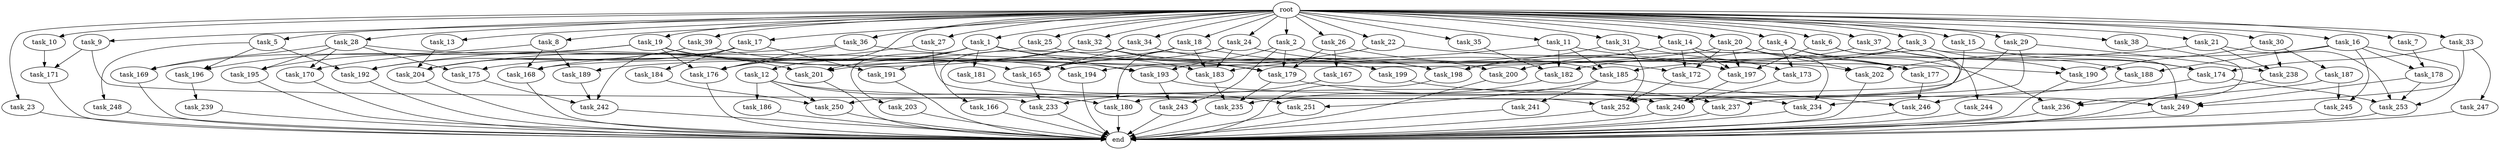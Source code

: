 digraph G {
  root [size="0.000000"];
  task_1 [size="10.240000"];
  task_2 [size="10.240000"];
  task_3 [size="10.240000"];
  task_4 [size="10.240000"];
  task_5 [size="10.240000"];
  task_6 [size="10.240000"];
  task_7 [size="10.240000"];
  task_8 [size="10.240000"];
  task_9 [size="10.240000"];
  task_10 [size="10.240000"];
  task_11 [size="10.240000"];
  task_12 [size="10.240000"];
  task_13 [size="10.240000"];
  task_14 [size="10.240000"];
  task_15 [size="10.240000"];
  task_16 [size="10.240000"];
  task_17 [size="10.240000"];
  task_18 [size="10.240000"];
  task_19 [size="10.240000"];
  task_20 [size="10.240000"];
  task_21 [size="10.240000"];
  task_22 [size="10.240000"];
  task_23 [size="10.240000"];
  task_24 [size="10.240000"];
  task_25 [size="10.240000"];
  task_26 [size="10.240000"];
  task_27 [size="10.240000"];
  task_28 [size="10.240000"];
  task_29 [size="10.240000"];
  task_30 [size="10.240000"];
  task_31 [size="10.240000"];
  task_32 [size="10.240000"];
  task_33 [size="10.240000"];
  task_34 [size="10.240000"];
  task_35 [size="10.240000"];
  task_36 [size="10.240000"];
  task_37 [size="10.240000"];
  task_38 [size="10.240000"];
  task_39 [size="10.240000"];
  task_165 [size="11424613007.360001"];
  task_166 [size="343597383.680000"];
  task_167 [size="773094113.280000"];
  task_168 [size="5669356830.720000"];
  task_169 [size="2491081031.680000"];
  task_170 [size="2491081031.680000"];
  task_171 [size="687194767.360000"];
  task_172 [size="4294967296.000000"];
  task_173 [size="15547781611.520000"];
  task_174 [size="14602888806.400000"];
  task_175 [size="4552665333.760000"];
  task_176 [size="8847632629.760000"];
  task_177 [size="10479720202.240000"];
  task_178 [size="5583457484.800000"];
  task_179 [size="11338713661.440001"];
  task_180 [size="14602888806.400000"];
  task_181 [size="2147483648.000000"];
  task_182 [size="10479720202.240000"];
  task_183 [size="18811956756.480000"];
  task_184 [size="1374389534.720000"];
  task_185 [size="13314398617.600000"];
  task_186 [size="2147483648.000000"];
  task_187 [size="5497558138.880000"];
  task_188 [size="4466765987.840000"];
  task_189 [size="3521873182.720000"];
  task_190 [size="15547781611.520000"];
  task_191 [size="5583457484.800000"];
  task_192 [size="3092376453.120000"];
  task_193 [size="10565619548.160000"];
  task_194 [size="7301444403.200000"];
  task_195 [size="4552665333.760000"];
  task_196 [size="5583457484.800000"];
  task_197 [size="17609365913.599998"];
  task_198 [size="16234976378.880001"];
  task_199 [size="4209067950.080000"];
  task_200 [size="6356551598.080000"];
  task_201 [size="8504035246.080000"];
  task_202 [size="3092376453.120000"];
  task_203 [size="2147483648.000000"];
  task_204 [size="7730941132.800000"];
  task_233 [size="9448928051.200001"];
  task_234 [size="9448928051.200001"];
  task_235 [size="21045339750.400002"];
  task_236 [size="14259291422.720001"];
  task_237 [size="15547781611.520000"];
  task_238 [size="9792525434.880001"];
  task_239 [size="5497558138.880000"];
  task_240 [size="7988639170.560000"];
  task_241 [size="6957847019.520000"];
  task_242 [size="9706626088.960001"];
  task_243 [size="8418135900.160000"];
  task_244 [size="8589934592.000000"];
  task_245 [size="5583457484.800000"];
  task_246 [size="18640158064.639999"];
  task_247 [size="5497558138.880000"];
  task_248 [size="1374389534.720000"];
  task_249 [size="13829794693.120001"];
  task_250 [size="12884901888.000000"];
  task_251 [size="9105330667.520000"];
  task_252 [size="11424613007.360001"];
  task_253 [size="15204184227.840000"];
  end [size="0.000000"];

  root -> task_1 [size="1.000000"];
  root -> task_2 [size="1.000000"];
  root -> task_3 [size="1.000000"];
  root -> task_4 [size="1.000000"];
  root -> task_5 [size="1.000000"];
  root -> task_6 [size="1.000000"];
  root -> task_7 [size="1.000000"];
  root -> task_8 [size="1.000000"];
  root -> task_9 [size="1.000000"];
  root -> task_10 [size="1.000000"];
  root -> task_11 [size="1.000000"];
  root -> task_12 [size="1.000000"];
  root -> task_13 [size="1.000000"];
  root -> task_14 [size="1.000000"];
  root -> task_15 [size="1.000000"];
  root -> task_16 [size="1.000000"];
  root -> task_17 [size="1.000000"];
  root -> task_18 [size="1.000000"];
  root -> task_19 [size="1.000000"];
  root -> task_20 [size="1.000000"];
  root -> task_21 [size="1.000000"];
  root -> task_22 [size="1.000000"];
  root -> task_23 [size="1.000000"];
  root -> task_24 [size="1.000000"];
  root -> task_25 [size="1.000000"];
  root -> task_26 [size="1.000000"];
  root -> task_27 [size="1.000000"];
  root -> task_28 [size="1.000000"];
  root -> task_29 [size="1.000000"];
  root -> task_30 [size="1.000000"];
  root -> task_31 [size="1.000000"];
  root -> task_32 [size="1.000000"];
  root -> task_33 [size="1.000000"];
  root -> task_34 [size="1.000000"];
  root -> task_35 [size="1.000000"];
  root -> task_36 [size="1.000000"];
  root -> task_37 [size="1.000000"];
  root -> task_38 [size="1.000000"];
  root -> task_39 [size="1.000000"];
  task_1 -> task_176 [size="209715200.000000"];
  task_1 -> task_181 [size="209715200.000000"];
  task_1 -> task_183 [size="209715200.000000"];
  task_1 -> task_193 [size="209715200.000000"];
  task_1 -> task_201 [size="209715200.000000"];
  task_1 -> task_203 [size="209715200.000000"];
  task_2 -> task_179 [size="411041792.000000"];
  task_2 -> task_193 [size="411041792.000000"];
  task_2 -> task_200 [size="411041792.000000"];
  task_2 -> task_243 [size="411041792.000000"];
  task_3 -> task_168 [size="209715200.000000"];
  task_3 -> task_174 [size="209715200.000000"];
  task_3 -> task_182 [size="209715200.000000"];
  task_3 -> task_249 [size="209715200.000000"];
  task_4 -> task_173 [size="679477248.000000"];
  task_4 -> task_177 [size="679477248.000000"];
  task_4 -> task_194 [size="679477248.000000"];
  task_4 -> task_236 [size="679477248.000000"];
  task_5 -> task_192 [size="134217728.000000"];
  task_5 -> task_196 [size="134217728.000000"];
  task_5 -> task_248 [size="134217728.000000"];
  task_6 -> task_197 [size="838860800.000000"];
  task_6 -> task_237 [size="838860800.000000"];
  task_6 -> task_244 [size="838860800.000000"];
  task_7 -> task_178 [size="411041792.000000"];
  task_8 -> task_168 [size="209715200.000000"];
  task_8 -> task_169 [size="209715200.000000"];
  task_8 -> task_189 [size="209715200.000000"];
  task_9 -> task_171 [size="33554432.000000"];
  task_9 -> task_233 [size="33554432.000000"];
  task_10 -> task_171 [size="33554432.000000"];
  task_11 -> task_182 [size="679477248.000000"];
  task_11 -> task_183 [size="679477248.000000"];
  task_11 -> task_185 [size="679477248.000000"];
  task_11 -> task_190 [size="679477248.000000"];
  task_12 -> task_180 [size="209715200.000000"];
  task_12 -> task_186 [size="209715200.000000"];
  task_12 -> task_240 [size="209715200.000000"];
  task_12 -> task_250 [size="209715200.000000"];
  task_13 -> task_204 [size="75497472.000000"];
  task_14 -> task_172 [size="209715200.000000"];
  task_14 -> task_197 [size="209715200.000000"];
  task_14 -> task_200 [size="209715200.000000"];
  task_14 -> task_234 [size="209715200.000000"];
  task_15 -> task_174 [size="679477248.000000"];
  task_15 -> task_180 [size="679477248.000000"];
  task_16 -> task_178 [size="134217728.000000"];
  task_16 -> task_188 [size="134217728.000000"];
  task_16 -> task_202 [size="134217728.000000"];
  task_16 -> task_245 [size="134217728.000000"];
  task_16 -> task_253 [size="134217728.000000"];
  task_17 -> task_168 [size="134217728.000000"];
  task_17 -> task_184 [size="134217728.000000"];
  task_17 -> task_191 [size="134217728.000000"];
  task_17 -> task_204 [size="134217728.000000"];
  task_17 -> task_242 [size="134217728.000000"];
  task_18 -> task_165 [size="411041792.000000"];
  task_18 -> task_175 [size="411041792.000000"];
  task_18 -> task_183 [size="411041792.000000"];
  task_18 -> task_185 [size="411041792.000000"];
  task_19 -> task_176 [size="411041792.000000"];
  task_19 -> task_193 [size="411041792.000000"];
  task_19 -> task_195 [size="411041792.000000"];
  task_19 -> task_196 [size="411041792.000000"];
  task_19 -> task_201 [size="411041792.000000"];
  task_20 -> task_172 [size="134217728.000000"];
  task_20 -> task_177 [size="134217728.000000"];
  task_20 -> task_189 [size="134217728.000000"];
  task_20 -> task_197 [size="134217728.000000"];
  task_20 -> task_202 [size="134217728.000000"];
  task_21 -> task_185 [size="209715200.000000"];
  task_21 -> task_238 [size="209715200.000000"];
  task_21 -> task_253 [size="209715200.000000"];
  task_22 -> task_177 [size="209715200.000000"];
  task_22 -> task_201 [size="209715200.000000"];
  task_23 -> end [size="1.000000"];
  task_24 -> task_165 [size="536870912.000000"];
  task_24 -> task_180 [size="536870912.000000"];
  task_24 -> task_183 [size="536870912.000000"];
  task_24 -> task_197 [size="536870912.000000"];
  task_25 -> task_192 [size="33554432.000000"];
  task_25 -> task_202 [size="33554432.000000"];
  task_26 -> task_167 [size="75497472.000000"];
  task_26 -> task_172 [size="75497472.000000"];
  task_26 -> task_179 [size="75497472.000000"];
  task_27 -> task_176 [size="33554432.000000"];
  task_27 -> task_252 [size="33554432.000000"];
  task_28 -> task_169 [size="33554432.000000"];
  task_28 -> task_170 [size="33554432.000000"];
  task_28 -> task_175 [size="33554432.000000"];
  task_28 -> task_194 [size="33554432.000000"];
  task_28 -> task_195 [size="33554432.000000"];
  task_29 -> task_238 [size="209715200.000000"];
  task_29 -> task_250 [size="209715200.000000"];
  task_29 -> task_252 [size="209715200.000000"];
  task_30 -> task_187 [size="536870912.000000"];
  task_30 -> task_190 [size="536870912.000000"];
  task_30 -> task_238 [size="536870912.000000"];
  task_31 -> task_173 [size="838860800.000000"];
  task_31 -> task_198 [size="838860800.000000"];
  task_31 -> task_252 [size="838860800.000000"];
  task_32 -> task_179 [size="411041792.000000"];
  task_32 -> task_191 [size="411041792.000000"];
  task_32 -> task_198 [size="411041792.000000"];
  task_32 -> task_199 [size="411041792.000000"];
  task_32 -> task_204 [size="411041792.000000"];
  task_33 -> task_174 [size="536870912.000000"];
  task_33 -> task_247 [size="536870912.000000"];
  task_33 -> task_249 [size="536870912.000000"];
  task_34 -> task_165 [size="33554432.000000"];
  task_34 -> task_166 [size="33554432.000000"];
  task_34 -> task_198 [size="33554432.000000"];
  task_35 -> task_182 [size="134217728.000000"];
  task_36 -> task_170 [size="209715200.000000"];
  task_36 -> task_176 [size="209715200.000000"];
  task_36 -> task_179 [size="209715200.000000"];
  task_37 -> task_188 [size="301989888.000000"];
  task_37 -> task_190 [size="301989888.000000"];
  task_37 -> task_198 [size="301989888.000000"];
  task_38 -> task_236 [size="301989888.000000"];
  task_39 -> task_165 [size="134217728.000000"];
  task_39 -> task_192 [size="134217728.000000"];
  task_39 -> task_204 [size="134217728.000000"];
  task_165 -> task_233 [size="679477248.000000"];
  task_166 -> end [size="1.000000"];
  task_167 -> task_233 [size="209715200.000000"];
  task_168 -> end [size="1.000000"];
  task_169 -> end [size="1.000000"];
  task_170 -> end [size="1.000000"];
  task_171 -> end [size="1.000000"];
  task_172 -> task_252 [size="33554432.000000"];
  task_173 -> task_240 [size="33554432.000000"];
  task_174 -> task_246 [size="838860800.000000"];
  task_174 -> task_253 [size="838860800.000000"];
  task_175 -> task_242 [size="134217728.000000"];
  task_176 -> end [size="1.000000"];
  task_177 -> task_246 [size="301989888.000000"];
  task_178 -> task_249 [size="301989888.000000"];
  task_178 -> task_253 [size="301989888.000000"];
  task_179 -> task_235 [size="679477248.000000"];
  task_179 -> task_237 [size="679477248.000000"];
  task_180 -> end [size="1.000000"];
  task_181 -> task_251 [size="209715200.000000"];
  task_182 -> task_235 [size="838860800.000000"];
  task_183 -> task_235 [size="536870912.000000"];
  task_184 -> task_250 [size="838860800.000000"];
  task_185 -> task_241 [size="679477248.000000"];
  task_185 -> task_246 [size="679477248.000000"];
  task_185 -> task_251 [size="679477248.000000"];
  task_186 -> end [size="1.000000"];
  task_187 -> task_236 [size="411041792.000000"];
  task_187 -> task_245 [size="411041792.000000"];
  task_188 -> task_234 [size="301989888.000000"];
  task_189 -> task_242 [size="679477248.000000"];
  task_190 -> end [size="1.000000"];
  task_191 -> end [size="1.000000"];
  task_192 -> end [size="1.000000"];
  task_193 -> task_234 [size="411041792.000000"];
  task_193 -> task_243 [size="411041792.000000"];
  task_194 -> end [size="1.000000"];
  task_195 -> end [size="1.000000"];
  task_196 -> task_239 [size="536870912.000000"];
  task_197 -> task_240 [size="536870912.000000"];
  task_198 -> end [size="1.000000"];
  task_199 -> task_249 [size="301989888.000000"];
  task_200 -> end [size="1.000000"];
  task_201 -> end [size="1.000000"];
  task_202 -> end [size="1.000000"];
  task_203 -> end [size="1.000000"];
  task_204 -> end [size="1.000000"];
  task_233 -> end [size="1.000000"];
  task_234 -> end [size="1.000000"];
  task_235 -> end [size="1.000000"];
  task_236 -> end [size="1.000000"];
  task_237 -> end [size="1.000000"];
  task_238 -> end [size="1.000000"];
  task_239 -> end [size="1.000000"];
  task_240 -> end [size="1.000000"];
  task_241 -> end [size="1.000000"];
  task_242 -> end [size="1.000000"];
  task_243 -> end [size="1.000000"];
  task_244 -> end [size="1.000000"];
  task_245 -> end [size="1.000000"];
  task_246 -> end [size="1.000000"];
  task_247 -> end [size="1.000000"];
  task_248 -> end [size="1.000000"];
  task_249 -> end [size="1.000000"];
  task_250 -> end [size="1.000000"];
  task_251 -> end [size="1.000000"];
  task_252 -> end [size="1.000000"];
  task_253 -> end [size="1.000000"];
}
